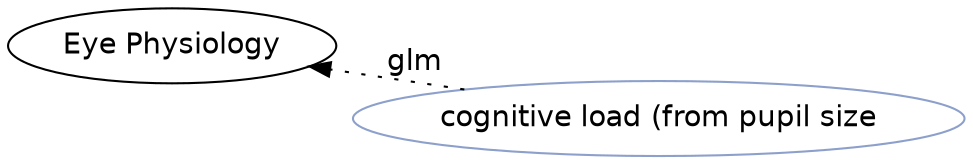 digraph world {
        size="15,15";
        layout=neato
        graph [fontname = "helvetica"];
        node [fontname = "helvetica", colorscheme=set28];
        edge [fontname = "helvetica", colorscheme=set28];

	"Eye Physiology" [href="index.svg"];
	"cognitive load (from pupil size" [href="https://scholar.google.com/scholar?hl=en&q=An%20Interactive%20Table%20for%20Supporting%20Participation%20Balance%20in%20Face-to-Face%20Collaborative%20Learning", color="3"];
	"cognitive load (from pupil size" -> "Eye Physiology" [label="glm", labeltooltip=1, style="dotted", penwidth=1];

 overlap=false 
 splines = true; 


}
